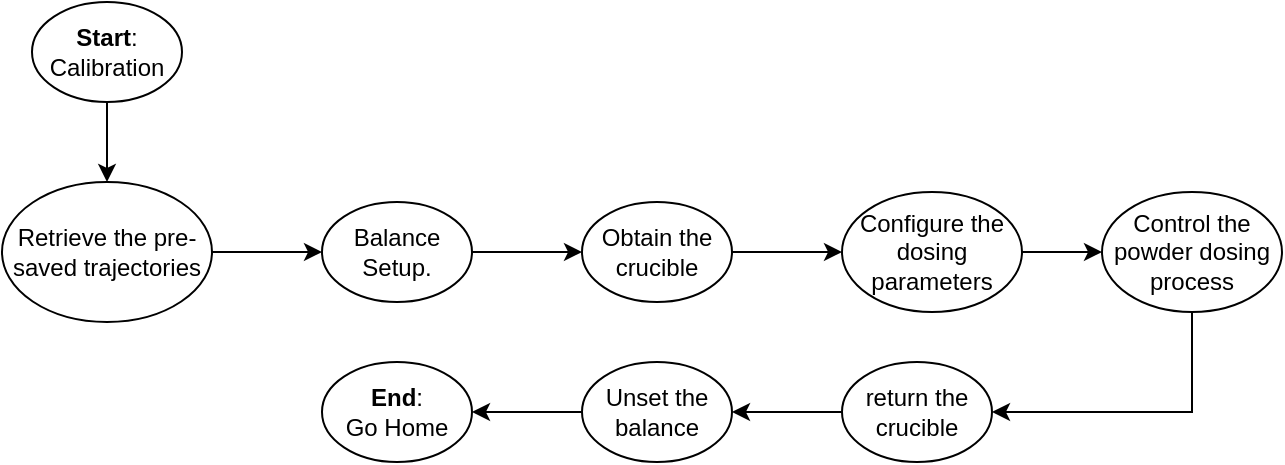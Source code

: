 <mxfile version="22.0.8" type="device">
  <diagram name="Page-1" id="sNWxYvTQg_7ohVvIMBGZ">
    <mxGraphModel dx="744" dy="1486" grid="1" gridSize="10" guides="1" tooltips="1" connect="1" arrows="1" fold="1" page="1" pageScale="1" pageWidth="850" pageHeight="1100" math="0" shadow="0">
      <root>
        <mxCell id="0" />
        <mxCell id="1" parent="0" />
        <mxCell id="ppSS---bDMwYsIIUeWyq-23" style="edgeStyle=orthogonalEdgeStyle;rounded=0;orthogonalLoop=1;jettySize=auto;html=1;" edge="1" parent="1" source="ppSS---bDMwYsIIUeWyq-12" target="ppSS---bDMwYsIIUeWyq-13">
          <mxGeometry relative="1" as="geometry" />
        </mxCell>
        <mxCell id="ppSS---bDMwYsIIUeWyq-12" value="&lt;b&gt;Start&lt;/b&gt;:&lt;br&gt;Calibration" style="ellipse;whiteSpace=wrap;html=1;" vertex="1" parent="1">
          <mxGeometry x="15" y="-330" width="75" height="50" as="geometry" />
        </mxCell>
        <mxCell id="ppSS---bDMwYsIIUeWyq-24" style="edgeStyle=orthogonalEdgeStyle;rounded=0;orthogonalLoop=1;jettySize=auto;html=1;" edge="1" parent="1" source="ppSS---bDMwYsIIUeWyq-13" target="ppSS---bDMwYsIIUeWyq-14">
          <mxGeometry relative="1" as="geometry" />
        </mxCell>
        <mxCell id="ppSS---bDMwYsIIUeWyq-13" value="Retrieve the pre-saved trajectories" style="ellipse;whiteSpace=wrap;html=1;" vertex="1" parent="1">
          <mxGeometry y="-240" width="105" height="70" as="geometry" />
        </mxCell>
        <mxCell id="ppSS---bDMwYsIIUeWyq-25" style="edgeStyle=orthogonalEdgeStyle;rounded=0;orthogonalLoop=1;jettySize=auto;html=1;" edge="1" parent="1" source="ppSS---bDMwYsIIUeWyq-14" target="ppSS---bDMwYsIIUeWyq-15">
          <mxGeometry relative="1" as="geometry" />
        </mxCell>
        <mxCell id="ppSS---bDMwYsIIUeWyq-14" value="Balance Setup." style="ellipse;whiteSpace=wrap;html=1;" vertex="1" parent="1">
          <mxGeometry x="160" y="-230" width="75" height="50" as="geometry" />
        </mxCell>
        <mxCell id="ppSS---bDMwYsIIUeWyq-26" style="edgeStyle=orthogonalEdgeStyle;rounded=0;orthogonalLoop=1;jettySize=auto;html=1;" edge="1" parent="1" source="ppSS---bDMwYsIIUeWyq-15" target="ppSS---bDMwYsIIUeWyq-16">
          <mxGeometry relative="1" as="geometry" />
        </mxCell>
        <mxCell id="ppSS---bDMwYsIIUeWyq-15" value="Obtain the crucible" style="ellipse;whiteSpace=wrap;html=1;" vertex="1" parent="1">
          <mxGeometry x="290" y="-230" width="75" height="50" as="geometry" />
        </mxCell>
        <mxCell id="ppSS---bDMwYsIIUeWyq-27" style="edgeStyle=orthogonalEdgeStyle;rounded=0;orthogonalLoop=1;jettySize=auto;html=1;" edge="1" parent="1" source="ppSS---bDMwYsIIUeWyq-16" target="ppSS---bDMwYsIIUeWyq-20">
          <mxGeometry relative="1" as="geometry" />
        </mxCell>
        <mxCell id="ppSS---bDMwYsIIUeWyq-16" value="Configure the dosing parameters" style="ellipse;whiteSpace=wrap;html=1;" vertex="1" parent="1">
          <mxGeometry x="420" y="-235" width="90" height="60" as="geometry" />
        </mxCell>
        <mxCell id="ppSS---bDMwYsIIUeWyq-30" style="edgeStyle=orthogonalEdgeStyle;rounded=0;orthogonalLoop=1;jettySize=auto;html=1;" edge="1" parent="1" source="ppSS---bDMwYsIIUeWyq-20" target="ppSS---bDMwYsIIUeWyq-21">
          <mxGeometry relative="1" as="geometry">
            <Array as="points">
              <mxPoint x="595" y="-125" />
            </Array>
          </mxGeometry>
        </mxCell>
        <mxCell id="ppSS---bDMwYsIIUeWyq-20" value="Control the powder dosing process" style="ellipse;whiteSpace=wrap;html=1;" vertex="1" parent="1">
          <mxGeometry x="550" y="-235" width="90" height="60" as="geometry" />
        </mxCell>
        <mxCell id="ppSS---bDMwYsIIUeWyq-29" style="edgeStyle=orthogonalEdgeStyle;rounded=0;orthogonalLoop=1;jettySize=auto;html=1;" edge="1" parent="1" source="ppSS---bDMwYsIIUeWyq-21" target="ppSS---bDMwYsIIUeWyq-22">
          <mxGeometry relative="1" as="geometry" />
        </mxCell>
        <mxCell id="ppSS---bDMwYsIIUeWyq-21" value="return the crucible" style="ellipse;whiteSpace=wrap;html=1;" vertex="1" parent="1">
          <mxGeometry x="420" y="-150" width="75" height="50" as="geometry" />
        </mxCell>
        <mxCell id="ppSS---bDMwYsIIUeWyq-32" style="edgeStyle=orthogonalEdgeStyle;rounded=0;orthogonalLoop=1;jettySize=auto;html=1;" edge="1" parent="1" source="ppSS---bDMwYsIIUeWyq-22" target="ppSS---bDMwYsIIUeWyq-31">
          <mxGeometry relative="1" as="geometry" />
        </mxCell>
        <mxCell id="ppSS---bDMwYsIIUeWyq-22" value="Unset the balance" style="ellipse;whiteSpace=wrap;html=1;" vertex="1" parent="1">
          <mxGeometry x="290" y="-150" width="75" height="50" as="geometry" />
        </mxCell>
        <mxCell id="ppSS---bDMwYsIIUeWyq-31" value="&lt;b&gt;End&lt;/b&gt;:&lt;br&gt;Go Home" style="ellipse;whiteSpace=wrap;html=1;" vertex="1" parent="1">
          <mxGeometry x="160" y="-150" width="75" height="50" as="geometry" />
        </mxCell>
      </root>
    </mxGraphModel>
  </diagram>
</mxfile>
